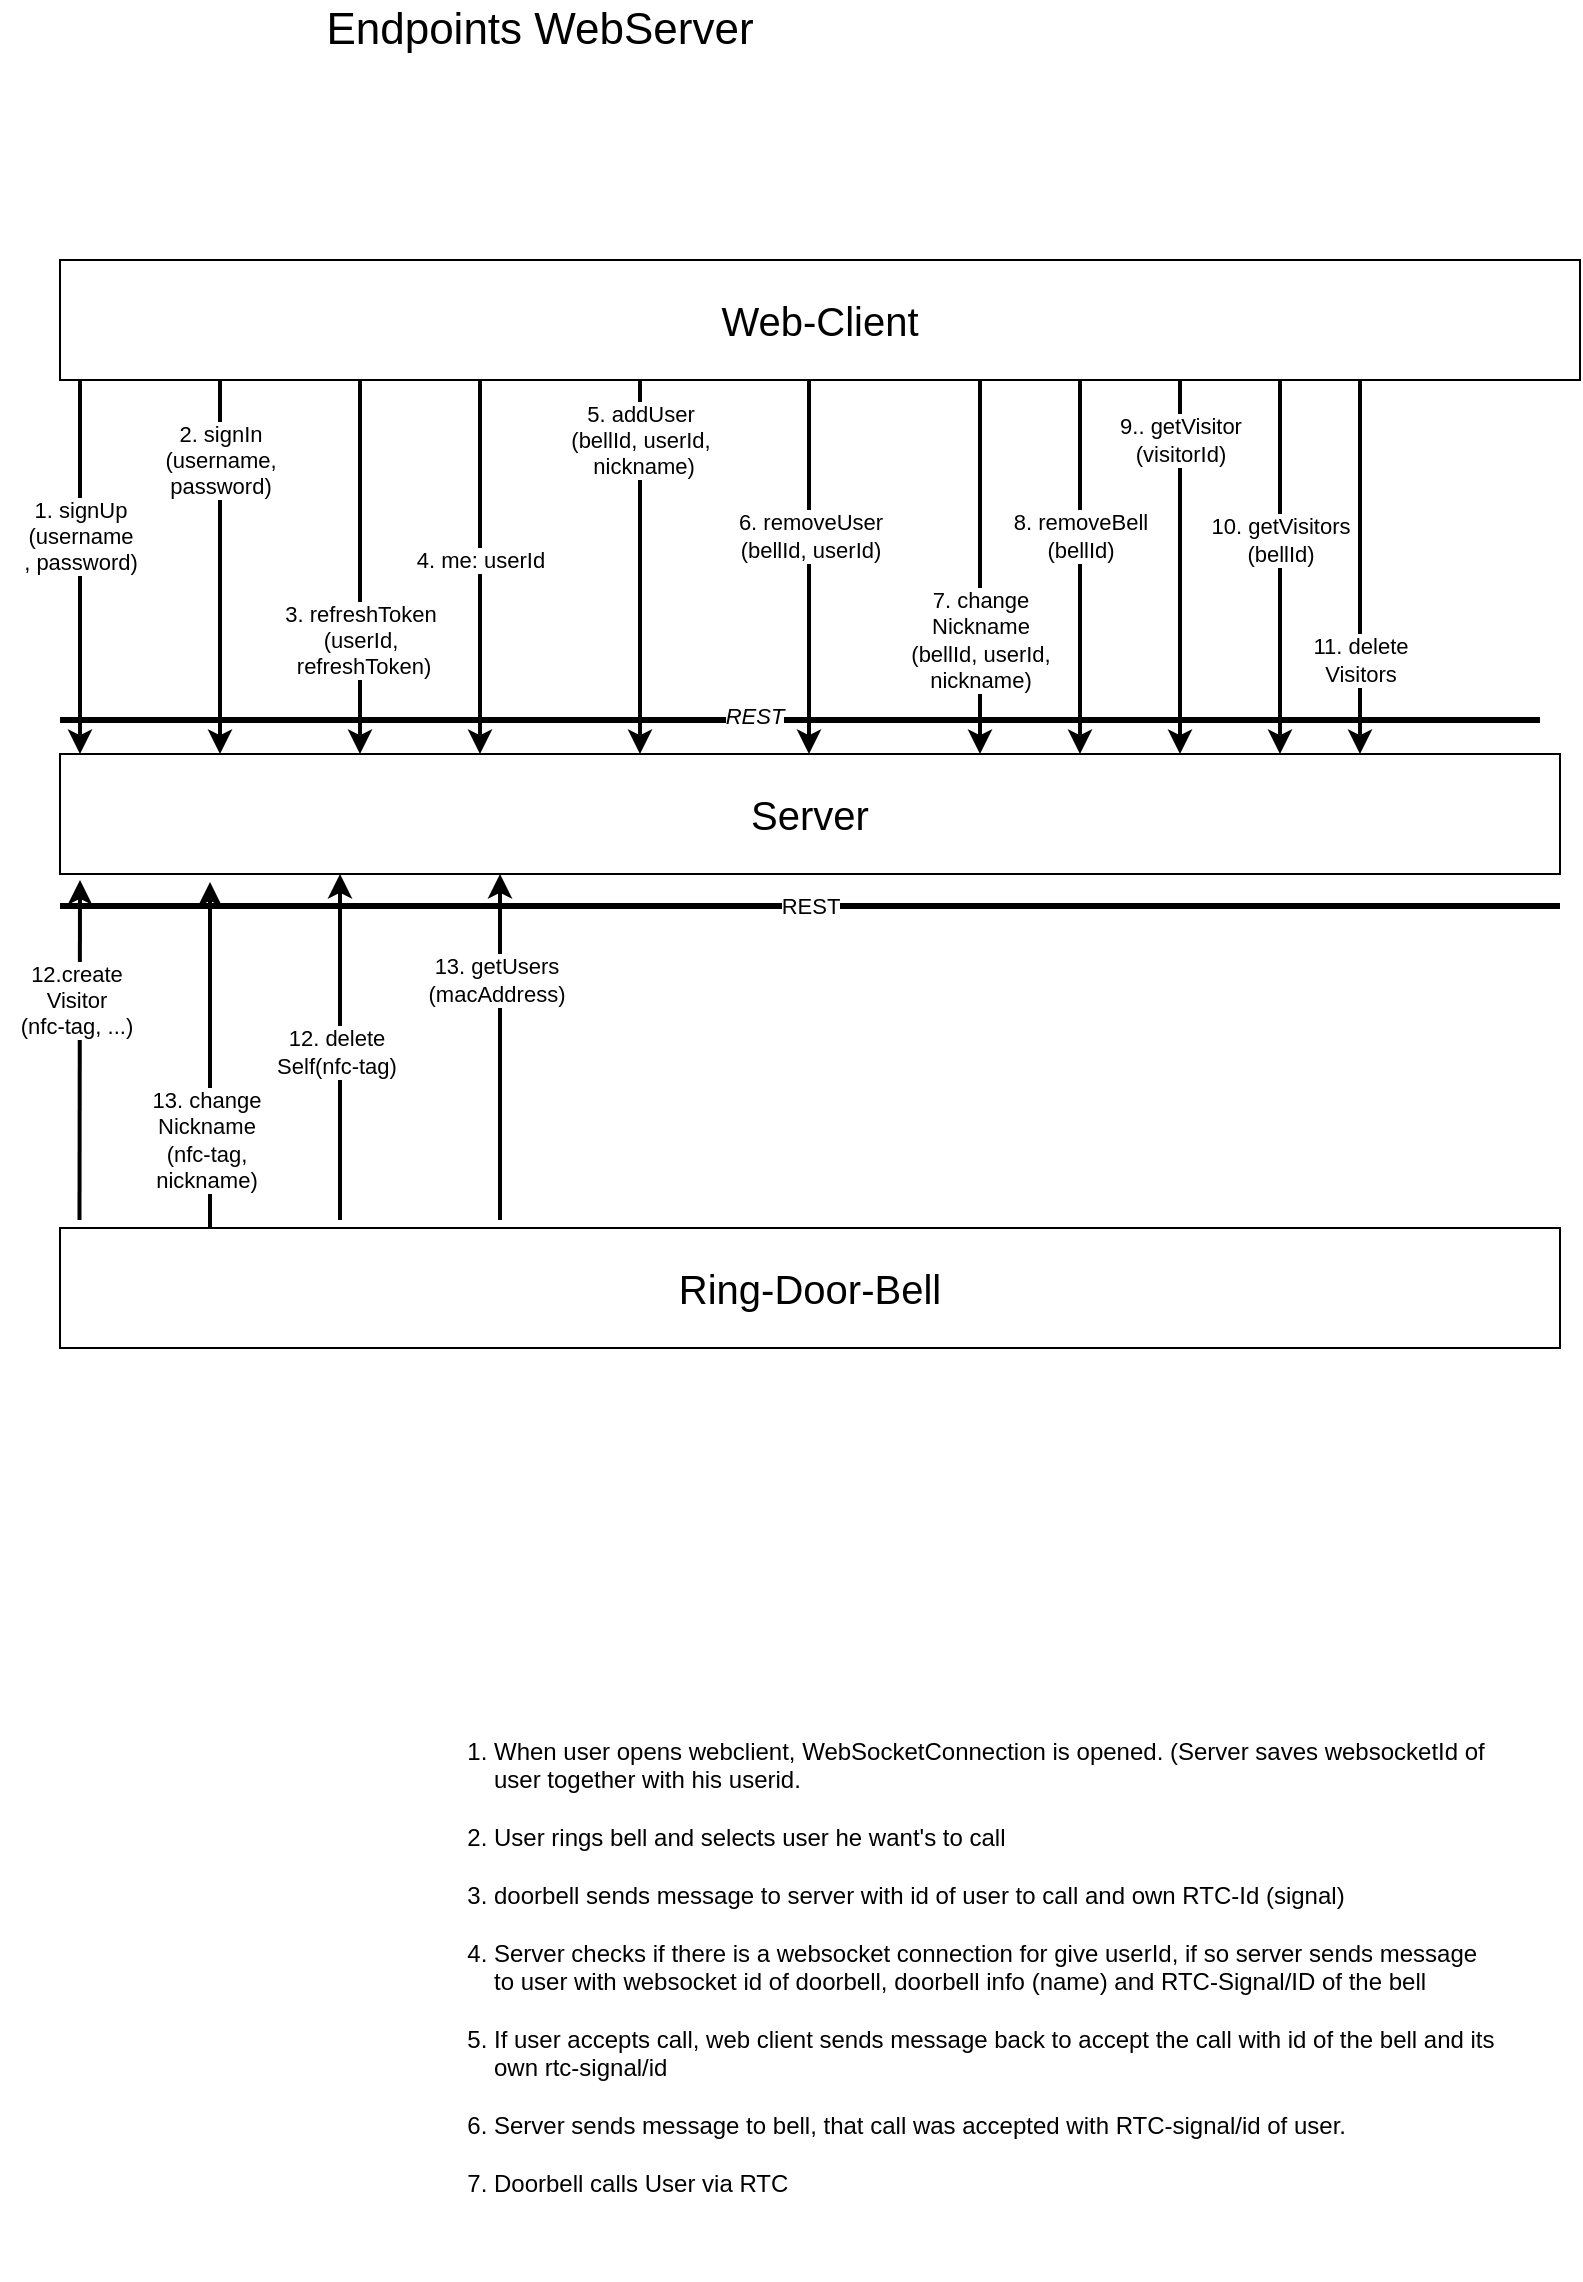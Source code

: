 <mxfile version="24.3.1" type="device">
  <diagram name="Page-1" id="Q3mBGWrwZ0WqKtqV44Mk">
    <mxGraphModel dx="1414" dy="770" grid="1" gridSize="10" guides="1" tooltips="1" connect="1" arrows="1" fold="1" page="1" pageScale="1" pageWidth="850" pageHeight="1100" math="0" shadow="0">
      <root>
        <mxCell id="0" />
        <mxCell id="1" parent="0" />
        <mxCell id="oD_Yi28MRMcOgQZIaKZo-1" value="&lt;font style=&quot;font-size: 20px;&quot;&gt;Server&lt;/font&gt;" style="rounded=0;whiteSpace=wrap;html=1;" parent="1" vertex="1">
          <mxGeometry x="60" y="397" width="750" height="60" as="geometry" />
        </mxCell>
        <mxCell id="oD_Yi28MRMcOgQZIaKZo-2" value="&lt;font style=&quot;font-size: 20px;&quot;&gt;Web-Client&lt;/font&gt;" style="rounded=0;whiteSpace=wrap;html=1;" parent="1" vertex="1">
          <mxGeometry x="60" y="150" width="760" height="60" as="geometry" />
        </mxCell>
        <mxCell id="oD_Yi28MRMcOgQZIaKZo-3" value="&lt;font style=&quot;font-size: 20px;&quot;&gt;Ring-Door-Bell&lt;/font&gt;" style="rounded=0;whiteSpace=wrap;html=1;" parent="1" vertex="1">
          <mxGeometry x="60" y="634" width="750" height="60" as="geometry" />
        </mxCell>
        <mxCell id="oD_Yi28MRMcOgQZIaKZo-4" value="&lt;font style=&quot;font-size: 22px;&quot;&gt;Endpoints WebServer&lt;/font&gt;" style="text;html=1;align=center;verticalAlign=middle;whiteSpace=wrap;rounded=0;" parent="1" vertex="1">
          <mxGeometry x="30" y="20" width="540" height="30" as="geometry" />
        </mxCell>
        <mxCell id="ecYn4uSlazqXLzJlbQfl-1" value="" style="endArrow=classic;html=1;rounded=0;exitX=0;exitY=1;exitDx=0;exitDy=0;entryX=0;entryY=0;entryDx=0;entryDy=0;strokeWidth=2;" edge="1" parent="1">
          <mxGeometry width="50" height="50" relative="1" as="geometry">
            <mxPoint x="350.0" y="210" as="sourcePoint" />
            <mxPoint x="350.0" y="397" as="targetPoint" />
          </mxGeometry>
        </mxCell>
        <mxCell id="ecYn4uSlazqXLzJlbQfl-2" value="&lt;div&gt;5. addUser&lt;/div&gt;&lt;div&gt;(bellId, userId,&lt;/div&gt;&lt;div&gt;&amp;nbsp;nickname) &lt;/div&gt;" style="edgeLabel;html=1;align=center;verticalAlign=middle;resizable=0;points=[];" vertex="1" connectable="0" parent="ecYn4uSlazqXLzJlbQfl-1">
          <mxGeometry x="-0.144" y="1" relative="1" as="geometry">
            <mxPoint x="-1" y="-50" as="offset" />
          </mxGeometry>
        </mxCell>
        <mxCell id="ecYn4uSlazqXLzJlbQfl-9" value="" style="endArrow=none;html=1;rounded=0;strokeWidth=3;" edge="1" parent="1">
          <mxGeometry width="50" height="50" relative="1" as="geometry">
            <mxPoint x="60" y="380" as="sourcePoint" />
            <mxPoint x="800" y="380" as="targetPoint" />
          </mxGeometry>
        </mxCell>
        <mxCell id="ecYn4uSlazqXLzJlbQfl-10" value="&lt;i&gt;REST&lt;/i&gt;" style="edgeLabel;html=1;align=center;verticalAlign=middle;resizable=0;points=[];" vertex="1" connectable="0" parent="ecYn4uSlazqXLzJlbQfl-9">
          <mxGeometry x="-0.062" y="2" relative="1" as="geometry">
            <mxPoint as="offset" />
          </mxGeometry>
        </mxCell>
        <mxCell id="ecYn4uSlazqXLzJlbQfl-17" value="REST" style="endArrow=none;html=1;rounded=0;strokeWidth=3;" edge="1" parent="1">
          <mxGeometry width="50" height="50" relative="1" as="geometry">
            <mxPoint x="60" y="473" as="sourcePoint" />
            <mxPoint x="810" y="473" as="targetPoint" />
          </mxGeometry>
        </mxCell>
        <mxCell id="ecYn4uSlazqXLzJlbQfl-25" value="&lt;ol&gt;&lt;li&gt;When user opens webclient, WebSocketConnection is opened. (Server saves websocketId of user together with his userid.&lt;br&gt;&lt;br&gt;&lt;/li&gt;&lt;li&gt;User rings bell and selects user he want&#39;s to call&lt;br&gt;&lt;br&gt;&lt;/li&gt;&lt;li&gt;doorbell sends message to server with id of user to call and own RTC-Id (signal)&lt;br&gt;&lt;br&gt;&lt;/li&gt;&lt;li&gt;Server checks if there is a websocket connection for give userId, if so server sends message to user with websocket id of doorbell, doorbell info (name) and RTC-Signal/ID of the bell&lt;br&gt; &lt;br&gt;&lt;/li&gt;&lt;li&gt;If user accepts call, web client sends message back to accept the call with id of the bell and its own rtc-signal/id&lt;br&gt;&lt;br&gt;&lt;/li&gt;&lt;li&gt;Server sends message to bell, that call was accepted with RTC-signal/id of user.&lt;br&gt;&lt;br&gt;&lt;/li&gt;&lt;li&gt;Doorbell calls User via RTC&lt;br&gt;&lt;br&gt;&lt;/li&gt;&lt;/ol&gt;" style="text;html=1;align=left;verticalAlign=top;whiteSpace=wrap;rounded=0;" vertex="1" parent="1">
          <mxGeometry x="235" y="870" width="545" height="290" as="geometry" />
        </mxCell>
        <mxCell id="ecYn4uSlazqXLzJlbQfl-28" value="" style="endArrow=classic;html=1;rounded=0;exitX=0;exitY=1;exitDx=0;exitDy=0;entryX=0;entryY=0;entryDx=0;entryDy=0;strokeWidth=2;" edge="1" parent="1">
          <mxGeometry width="50" height="50" relative="1" as="geometry">
            <mxPoint x="520" y="210" as="sourcePoint" />
            <mxPoint x="520" y="397" as="targetPoint" />
          </mxGeometry>
        </mxCell>
        <mxCell id="ecYn4uSlazqXLzJlbQfl-29" value="&lt;div&gt;7. change&lt;/div&gt;&lt;div&gt;Nickname&lt;/div&gt;&lt;div&gt;(bellId, userId,&lt;/div&gt;&lt;div&gt;nickname)&lt;br&gt;&lt;/div&gt;" style="edgeLabel;html=1;align=center;verticalAlign=middle;resizable=0;points=[];" vertex="1" connectable="0" parent="ecYn4uSlazqXLzJlbQfl-28">
          <mxGeometry x="-0.144" y="1" relative="1" as="geometry">
            <mxPoint x="-1" y="50" as="offset" />
          </mxGeometry>
        </mxCell>
        <mxCell id="ecYn4uSlazqXLzJlbQfl-30" value="" style="endArrow=classic;html=1;rounded=0;exitX=0;exitY=1;exitDx=0;exitDy=0;entryX=0;entryY=0;entryDx=0;entryDy=0;strokeWidth=2;" edge="1" parent="1">
          <mxGeometry width="50" height="50" relative="1" as="geometry">
            <mxPoint x="70" y="210" as="sourcePoint" />
            <mxPoint x="70" y="397" as="targetPoint" />
          </mxGeometry>
        </mxCell>
        <mxCell id="ecYn4uSlazqXLzJlbQfl-31" value="&lt;div&gt;1. signUp&lt;/div&gt;&lt;div&gt;(username&lt;/div&gt;&lt;div&gt;, password) &lt;/div&gt;" style="edgeLabel;html=1;align=center;verticalAlign=middle;resizable=0;points=[];" vertex="1" connectable="0" parent="ecYn4uSlazqXLzJlbQfl-30">
          <mxGeometry x="-0.144" y="1" relative="1" as="geometry">
            <mxPoint x="-1" y="-2" as="offset" />
          </mxGeometry>
        </mxCell>
        <mxCell id="ecYn4uSlazqXLzJlbQfl-32" value="" style="endArrow=classic;html=1;rounded=0;exitX=0;exitY=1;exitDx=0;exitDy=0;entryX=0;entryY=0;entryDx=0;entryDy=0;strokeWidth=2;" edge="1" parent="1">
          <mxGeometry width="50" height="50" relative="1" as="geometry">
            <mxPoint x="140.0" y="210" as="sourcePoint" />
            <mxPoint x="140.0" y="397" as="targetPoint" />
          </mxGeometry>
        </mxCell>
        <mxCell id="ecYn4uSlazqXLzJlbQfl-33" value="&lt;div&gt;2. signIn&lt;/div&gt;&lt;div&gt;(username,&lt;/div&gt;&lt;div&gt;password)&lt;br&gt;&lt;/div&gt;" style="edgeLabel;html=1;align=center;verticalAlign=middle;resizable=0;points=[];" vertex="1" connectable="0" parent="ecYn4uSlazqXLzJlbQfl-32">
          <mxGeometry x="-0.144" y="1" relative="1" as="geometry">
            <mxPoint x="-1" y="-40" as="offset" />
          </mxGeometry>
        </mxCell>
        <mxCell id="ecYn4uSlazqXLzJlbQfl-34" value="" style="endArrow=classic;html=1;rounded=0;exitX=0;exitY=1;exitDx=0;exitDy=0;entryX=0;entryY=0;entryDx=0;entryDy=0;strokeWidth=2;" edge="1" parent="1">
          <mxGeometry width="50" height="50" relative="1" as="geometry">
            <mxPoint x="210.0" y="210" as="sourcePoint" />
            <mxPoint x="210.0" y="397" as="targetPoint" />
          </mxGeometry>
        </mxCell>
        <mxCell id="ecYn4uSlazqXLzJlbQfl-35" value="&lt;div&gt;3. refreshToken&lt;/div&gt;&lt;div&gt;(userId,&lt;/div&gt;&lt;div&gt;&amp;nbsp;refreshToken) &lt;/div&gt;" style="edgeLabel;html=1;align=center;verticalAlign=middle;resizable=0;points=[];" vertex="1" connectable="0" parent="ecYn4uSlazqXLzJlbQfl-34">
          <mxGeometry x="-0.144" y="1" relative="1" as="geometry">
            <mxPoint x="-1" y="50" as="offset" />
          </mxGeometry>
        </mxCell>
        <mxCell id="ecYn4uSlazqXLzJlbQfl-36" value="" style="endArrow=classic;html=1;rounded=0;exitX=0;exitY=1;exitDx=0;exitDy=0;entryX=0;entryY=0;entryDx=0;entryDy=0;strokeWidth=2;" edge="1" parent="1">
          <mxGeometry width="50" height="50" relative="1" as="geometry">
            <mxPoint x="434.5" y="210" as="sourcePoint" />
            <mxPoint x="434.5" y="397" as="targetPoint" />
          </mxGeometry>
        </mxCell>
        <mxCell id="ecYn4uSlazqXLzJlbQfl-37" value="&lt;div&gt;6. removeUser&lt;/div&gt;&lt;div&gt;(bellId, userId) &lt;/div&gt;" style="edgeLabel;html=1;align=center;verticalAlign=middle;resizable=0;points=[];" vertex="1" connectable="0" parent="ecYn4uSlazqXLzJlbQfl-36">
          <mxGeometry x="-0.144" y="1" relative="1" as="geometry">
            <mxPoint x="-1" y="-2" as="offset" />
          </mxGeometry>
        </mxCell>
        <mxCell id="ecYn4uSlazqXLzJlbQfl-38" value="" style="endArrow=classic;html=1;rounded=0;exitX=0;exitY=1;exitDx=0;exitDy=0;entryX=0;entryY=0;entryDx=0;entryDy=0;strokeWidth=2;" edge="1" parent="1">
          <mxGeometry width="50" height="50" relative="1" as="geometry">
            <mxPoint x="270" y="210" as="sourcePoint" />
            <mxPoint x="270" y="397" as="targetPoint" />
          </mxGeometry>
        </mxCell>
        <mxCell id="ecYn4uSlazqXLzJlbQfl-39" value="4. me: userId" style="edgeLabel;html=1;align=center;verticalAlign=middle;resizable=0;points=[];" vertex="1" connectable="0" parent="ecYn4uSlazqXLzJlbQfl-38">
          <mxGeometry x="-0.144" y="1" relative="1" as="geometry">
            <mxPoint x="-1" y="10" as="offset" />
          </mxGeometry>
        </mxCell>
        <mxCell id="ecYn4uSlazqXLzJlbQfl-41" value="" style="endArrow=classic;html=1;rounded=0;exitX=0;exitY=1;exitDx=0;exitDy=0;entryX=0;entryY=0;entryDx=0;entryDy=0;strokeWidth=2;" edge="1" parent="1">
          <mxGeometry width="50" height="50" relative="1" as="geometry">
            <mxPoint x="570" y="210" as="sourcePoint" />
            <mxPoint x="570" y="397" as="targetPoint" />
          </mxGeometry>
        </mxCell>
        <mxCell id="ecYn4uSlazqXLzJlbQfl-42" value="&lt;div&gt;8. removeBell&lt;/div&gt;&lt;div&gt;(bellId)&lt;br&gt;&lt;/div&gt;" style="edgeLabel;html=1;align=center;verticalAlign=middle;resizable=0;points=[];" vertex="1" connectable="0" parent="ecYn4uSlazqXLzJlbQfl-41">
          <mxGeometry x="-0.144" y="1" relative="1" as="geometry">
            <mxPoint x="-1" y="-2" as="offset" />
          </mxGeometry>
        </mxCell>
        <mxCell id="ecYn4uSlazqXLzJlbQfl-43" value="" style="endArrow=classic;html=1;rounded=0;exitX=0;exitY=1;exitDx=0;exitDy=0;entryX=0;entryY=0;entryDx=0;entryDy=0;strokeWidth=2;" edge="1" parent="1">
          <mxGeometry width="50" height="50" relative="1" as="geometry">
            <mxPoint x="670" y="210" as="sourcePoint" />
            <mxPoint x="670" y="397" as="targetPoint" />
          </mxGeometry>
        </mxCell>
        <mxCell id="ecYn4uSlazqXLzJlbQfl-44" value="&lt;div&gt;10. getVisitors&lt;/div&gt;&lt;div&gt;(bellId)&lt;br&gt;&lt;/div&gt;" style="edgeLabel;html=1;align=center;verticalAlign=middle;resizable=0;points=[];" vertex="1" connectable="0" parent="ecYn4uSlazqXLzJlbQfl-43">
          <mxGeometry x="-0.144" y="1" relative="1" as="geometry">
            <mxPoint x="-1" as="offset" />
          </mxGeometry>
        </mxCell>
        <mxCell id="ecYn4uSlazqXLzJlbQfl-45" value="" style="endArrow=classic;html=1;rounded=0;exitX=0;exitY=1;exitDx=0;exitDy=0;entryX=0;entryY=0;entryDx=0;entryDy=0;strokeWidth=2;" edge="1" parent="1">
          <mxGeometry width="50" height="50" relative="1" as="geometry">
            <mxPoint x="620" y="210" as="sourcePoint" />
            <mxPoint x="620" y="397" as="targetPoint" />
            <Array as="points">
              <mxPoint x="620" y="290" />
            </Array>
          </mxGeometry>
        </mxCell>
        <mxCell id="ecYn4uSlazqXLzJlbQfl-46" value="&lt;div&gt;9.. getVisitor&lt;/div&gt;&lt;div&gt;(visitorId)&lt;br&gt;&lt;/div&gt;" style="edgeLabel;html=1;align=center;verticalAlign=middle;resizable=0;points=[];" vertex="1" connectable="0" parent="ecYn4uSlazqXLzJlbQfl-45">
          <mxGeometry x="-0.144" y="1" relative="1" as="geometry">
            <mxPoint x="-1" y="-50" as="offset" />
          </mxGeometry>
        </mxCell>
        <mxCell id="ecYn4uSlazqXLzJlbQfl-47" value="" style="endArrow=classic;html=1;rounded=0;exitX=0;exitY=1;exitDx=0;exitDy=0;entryX=0;entryY=0;entryDx=0;entryDy=0;strokeWidth=2;" edge="1" parent="1">
          <mxGeometry width="50" height="50" relative="1" as="geometry">
            <mxPoint x="710" y="210" as="sourcePoint" />
            <mxPoint x="710" y="397" as="targetPoint" />
          </mxGeometry>
        </mxCell>
        <mxCell id="ecYn4uSlazqXLzJlbQfl-48" value="&lt;div&gt;11. delete&lt;/div&gt;&lt;div&gt;Visitors&lt;/div&gt;" style="edgeLabel;html=1;align=center;verticalAlign=middle;resizable=0;points=[];" vertex="1" connectable="0" parent="ecYn4uSlazqXLzJlbQfl-47">
          <mxGeometry x="-0.144" y="1" relative="1" as="geometry">
            <mxPoint x="-1" y="60" as="offset" />
          </mxGeometry>
        </mxCell>
        <mxCell id="ecYn4uSlazqXLzJlbQfl-50" value="" style="endArrow=classic;html=1;rounded=0;exitX=0.013;exitY=-0.067;exitDx=0;exitDy=0;strokeWidth=2;exitPerimeter=0;" edge="1" parent="1" source="oD_Yi28MRMcOgQZIaKZo-3">
          <mxGeometry width="50" height="50" relative="1" as="geometry">
            <mxPoint x="130" y="480" as="sourcePoint" />
            <mxPoint x="70" y="460" as="targetPoint" />
          </mxGeometry>
        </mxCell>
        <mxCell id="ecYn4uSlazqXLzJlbQfl-51" value="&lt;div&gt;12.create&lt;/div&gt;&lt;div&gt;Visitor&lt;/div&gt;&lt;div&gt;(nfc-tag, ...)&lt;br&gt;&lt;/div&gt;" style="edgeLabel;html=1;align=center;verticalAlign=middle;resizable=0;points=[];" vertex="1" connectable="0" parent="ecYn4uSlazqXLzJlbQfl-50">
          <mxGeometry x="-0.144" y="1" relative="1" as="geometry">
            <mxPoint x="-1" y="-37" as="offset" />
          </mxGeometry>
        </mxCell>
        <mxCell id="ecYn4uSlazqXLzJlbQfl-52" value="" style="endArrow=classic;html=1;rounded=0;strokeWidth=2;" edge="1" parent="1">
          <mxGeometry width="50" height="50" relative="1" as="geometry">
            <mxPoint x="200" y="630" as="sourcePoint" />
            <mxPoint x="200" y="457" as="targetPoint" />
          </mxGeometry>
        </mxCell>
        <mxCell id="ecYn4uSlazqXLzJlbQfl-53" value="&lt;div&gt;12. delete&lt;br&gt;Self(nfc-tag)&lt;br&gt;&lt;/div&gt;" style="edgeLabel;html=1;align=center;verticalAlign=middle;resizable=0;points=[];" vertex="1" connectable="0" parent="ecYn4uSlazqXLzJlbQfl-52">
          <mxGeometry x="-0.144" y="1" relative="1" as="geometry">
            <mxPoint x="-1" y="-10" as="offset" />
          </mxGeometry>
        </mxCell>
        <mxCell id="ecYn4uSlazqXLzJlbQfl-54" value="" style="endArrow=classic;html=1;rounded=0;strokeWidth=2;" edge="1" parent="1">
          <mxGeometry width="50" height="50" relative="1" as="geometry">
            <mxPoint x="135" y="634" as="sourcePoint" />
            <mxPoint x="135" y="461" as="targetPoint" />
          </mxGeometry>
        </mxCell>
        <mxCell id="ecYn4uSlazqXLzJlbQfl-55" value="&lt;div&gt;13. change&lt;br&gt;Nickname&lt;br&gt;(nfc-tag,&lt;/div&gt;&lt;div&gt;nickname)&lt;br&gt;&lt;/div&gt;" style="edgeLabel;html=1;align=center;verticalAlign=middle;resizable=0;points=[];" vertex="1" connectable="0" parent="ecYn4uSlazqXLzJlbQfl-54">
          <mxGeometry x="-0.144" y="1" relative="1" as="geometry">
            <mxPoint x="-1" y="30" as="offset" />
          </mxGeometry>
        </mxCell>
        <mxCell id="ecYn4uSlazqXLzJlbQfl-57" value="" style="endArrow=classic;html=1;rounded=0;strokeWidth=2;" edge="1" parent="1">
          <mxGeometry width="50" height="50" relative="1" as="geometry">
            <mxPoint x="280" y="630" as="sourcePoint" />
            <mxPoint x="280" y="457" as="targetPoint" />
          </mxGeometry>
        </mxCell>
        <mxCell id="ecYn4uSlazqXLzJlbQfl-58" value="13. getUsers&lt;br&gt;(macAddress)" style="edgeLabel;html=1;align=center;verticalAlign=middle;resizable=0;points=[];" vertex="1" connectable="0" parent="ecYn4uSlazqXLzJlbQfl-57">
          <mxGeometry x="-0.144" y="1" relative="1" as="geometry">
            <mxPoint x="-1" y="-46" as="offset" />
          </mxGeometry>
        </mxCell>
      </root>
    </mxGraphModel>
  </diagram>
</mxfile>
